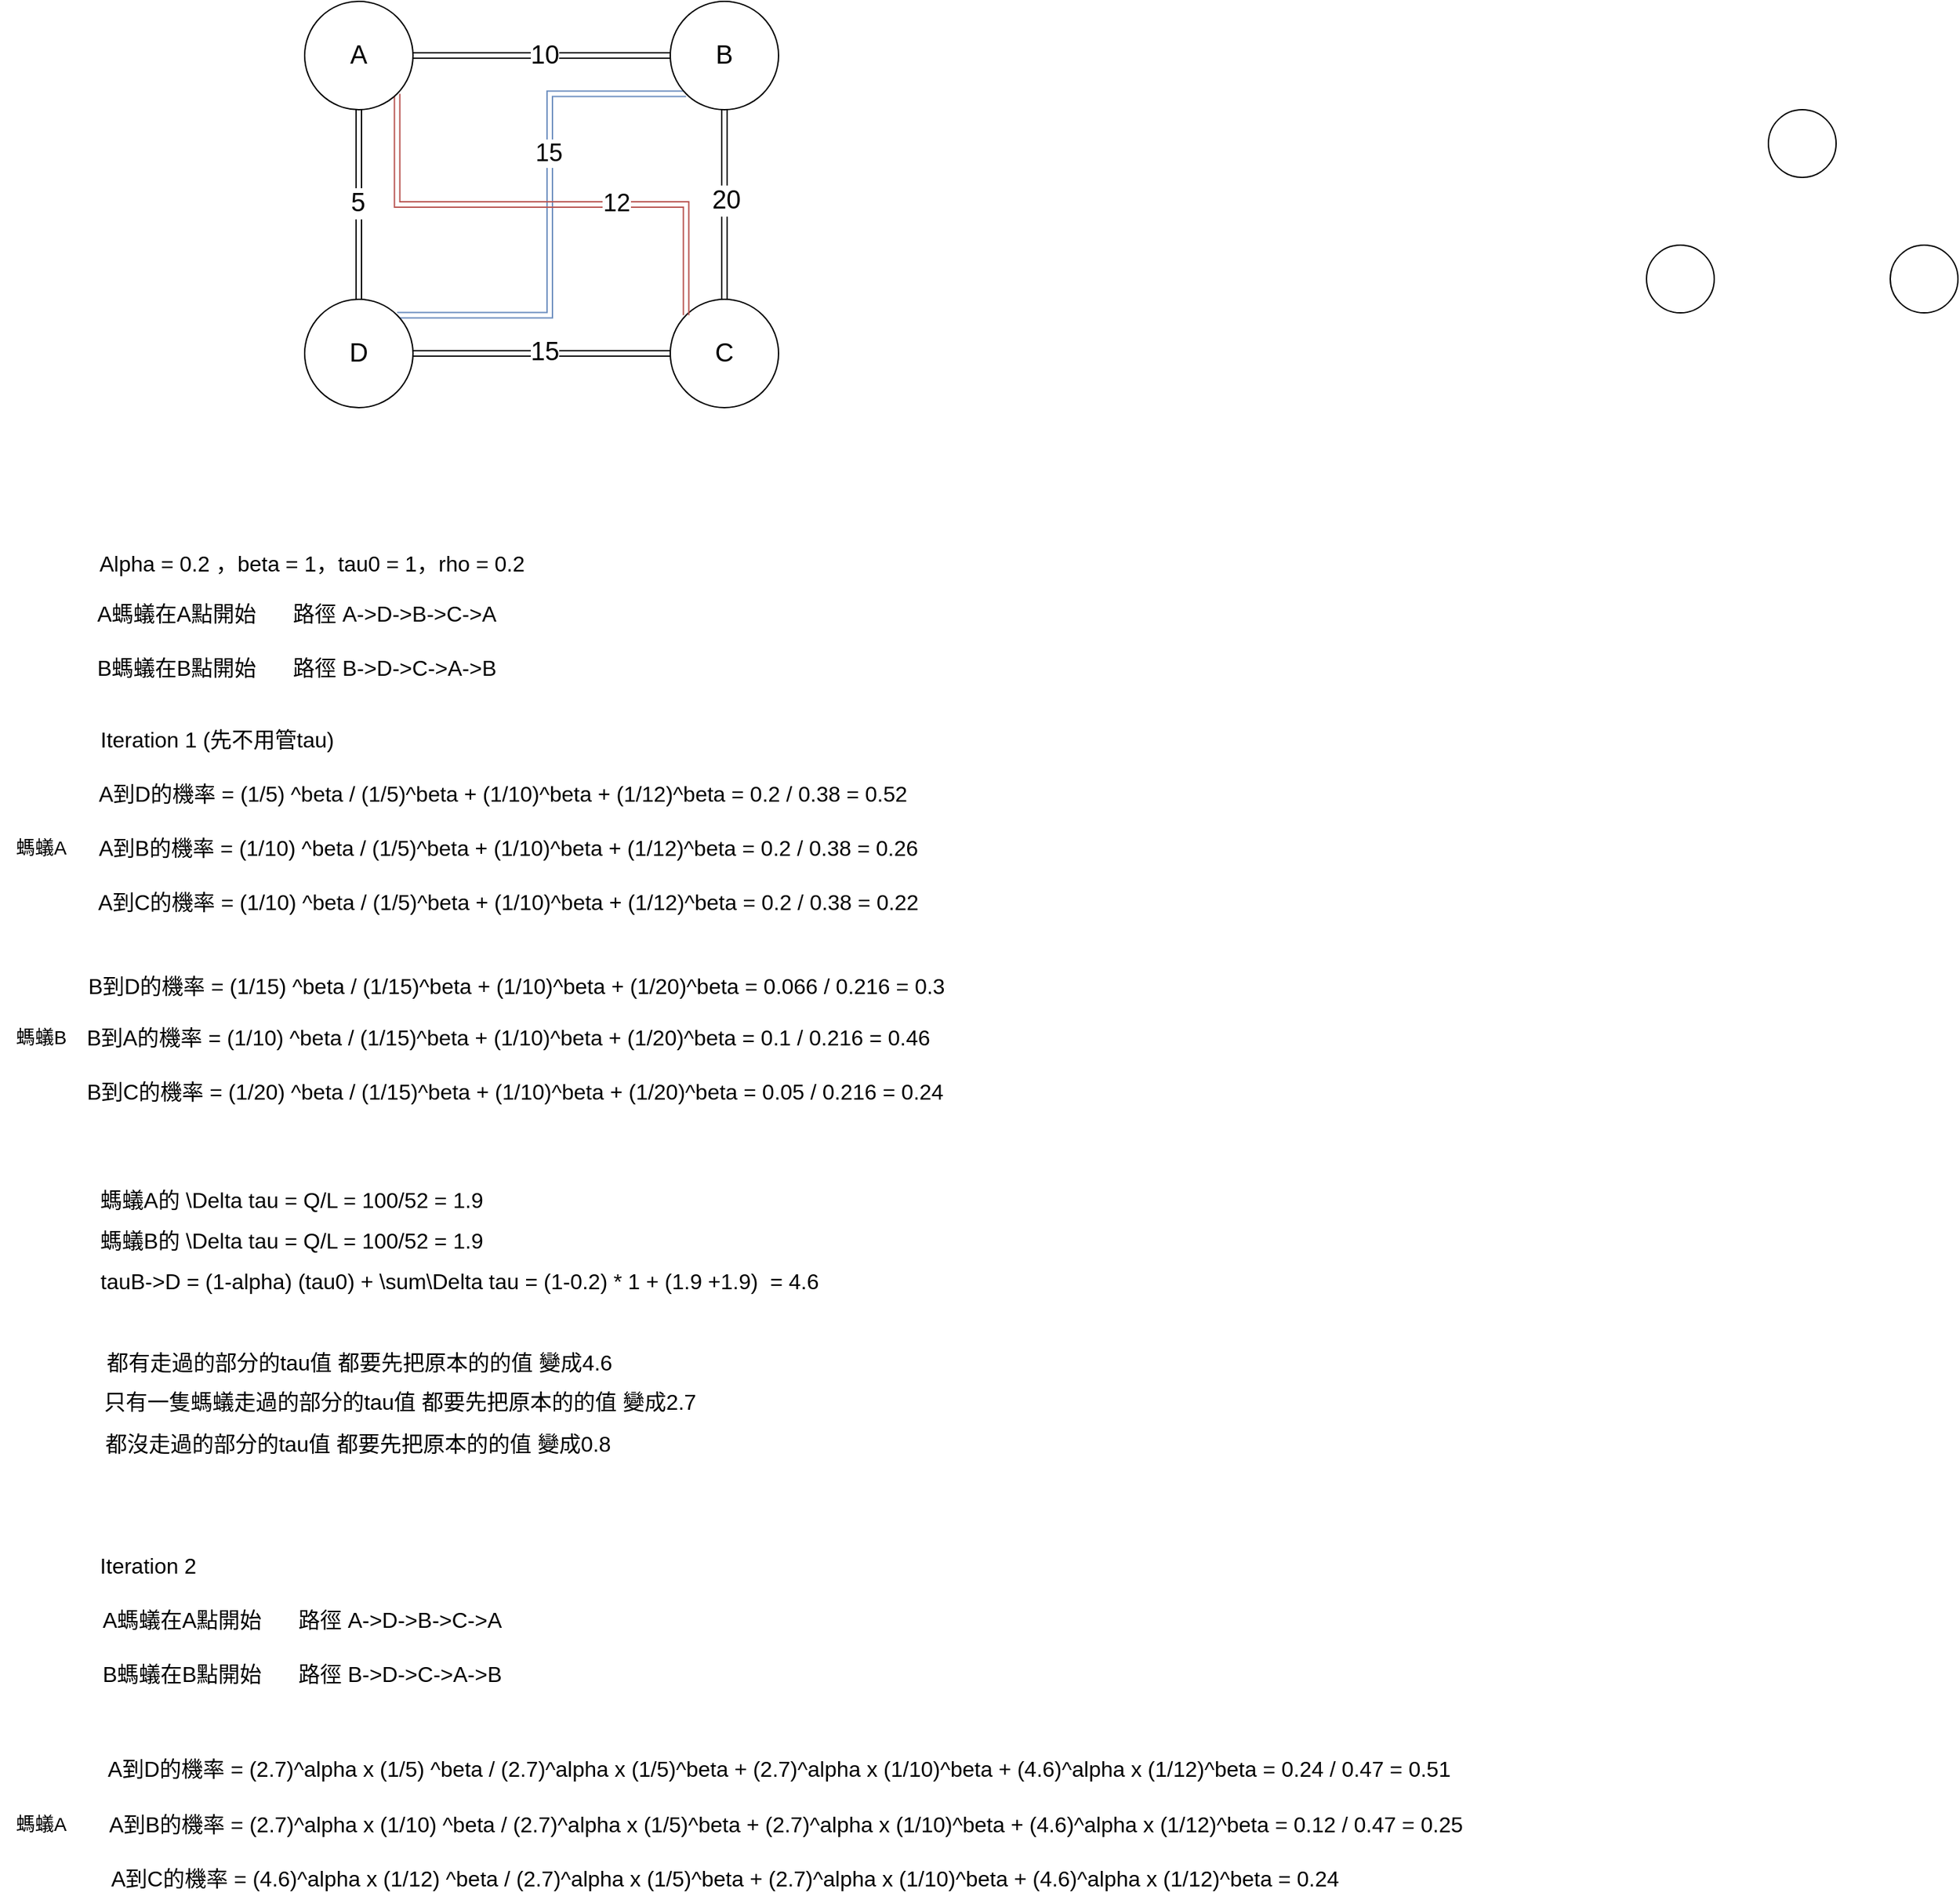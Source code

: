 <mxfile version="26.0.6">
  <diagram name="第 1 页" id="d4cBeflVY-WApsIoRnZR">
    <mxGraphModel dx="2049" dy="1054" grid="1" gridSize="10" guides="1" tooltips="1" connect="1" arrows="1" fold="1" page="1" pageScale="1" pageWidth="827" pageHeight="1169" math="0" shadow="0">
      <root>
        <mxCell id="0" />
        <mxCell id="1" parent="0" />
        <mxCell id="9OJgzU2HVm1AZTOFKFNu-5" style="edgeStyle=orthogonalEdgeStyle;rounded=0;orthogonalLoop=1;jettySize=auto;html=1;entryX=0.5;entryY=1;entryDx=0;entryDy=0;shape=link;fontSize=19;" parent="1" source="9OJgzU2HVm1AZTOFKFNu-1" target="9OJgzU2HVm1AZTOFKFNu-3" edge="1">
          <mxGeometry relative="1" as="geometry" />
        </mxCell>
        <mxCell id="9OJgzU2HVm1AZTOFKFNu-12" value="5" style="edgeLabel;html=1;align=center;verticalAlign=middle;resizable=0;points=[];fontSize=19;" parent="9OJgzU2HVm1AZTOFKFNu-5" vertex="1" connectable="0">
          <mxGeometry x="0.014" y="1" relative="1" as="geometry">
            <mxPoint as="offset" />
          </mxGeometry>
        </mxCell>
        <mxCell id="yNBhA1N7ddSj204c8lFz-22" style="edgeStyle=orthogonalEdgeStyle;rounded=0;orthogonalLoop=1;jettySize=auto;html=1;exitX=1;exitY=0;exitDx=0;exitDy=0;entryX=0;entryY=1;entryDx=0;entryDy=0;fillColor=#dae8fc;strokeColor=#6c8ebf;shape=link;" parent="1" source="9OJgzU2HVm1AZTOFKFNu-1" target="9OJgzU2HVm1AZTOFKFNu-4" edge="1">
          <mxGeometry relative="1" as="geometry">
            <Array as="points">
              <mxPoint x="420" y="382" />
              <mxPoint x="420" y="218" />
            </Array>
          </mxGeometry>
        </mxCell>
        <mxCell id="yNBhA1N7ddSj204c8lFz-23" value="&lt;font style=&quot;font-size: 18px;&quot;&gt;15&lt;/font&gt;" style="edgeLabel;html=1;align=center;verticalAlign=middle;resizable=0;points=[];" parent="yNBhA1N7ddSj204c8lFz-22" vertex="1" connectable="0">
          <mxGeometry x="0.234" y="1" relative="1" as="geometry">
            <mxPoint as="offset" />
          </mxGeometry>
        </mxCell>
        <mxCell id="9OJgzU2HVm1AZTOFKFNu-1" value="D" style="ellipse;whiteSpace=wrap;html=1;aspect=fixed;fontSize=19;" parent="1" vertex="1">
          <mxGeometry x="239" y="370" width="80" height="80" as="geometry" />
        </mxCell>
        <mxCell id="9OJgzU2HVm1AZTOFKFNu-8" style="edgeStyle=orthogonalEdgeStyle;rounded=0;orthogonalLoop=1;jettySize=auto;html=1;entryX=1;entryY=0.5;entryDx=0;entryDy=0;shape=link;fontSize=19;" parent="1" source="9OJgzU2HVm1AZTOFKFNu-2" target="9OJgzU2HVm1AZTOFKFNu-1" edge="1">
          <mxGeometry relative="1" as="geometry" />
        </mxCell>
        <mxCell id="9OJgzU2HVm1AZTOFKFNu-11" value="15" style="edgeLabel;html=1;align=center;verticalAlign=middle;resizable=0;points=[];fontSize=19;" parent="9OJgzU2HVm1AZTOFKFNu-8" vertex="1" connectable="0">
          <mxGeometry x="-0.021" y="-1" relative="1" as="geometry">
            <mxPoint as="offset" />
          </mxGeometry>
        </mxCell>
        <mxCell id="9OJgzU2HVm1AZTOFKFNu-2" value="C" style="ellipse;whiteSpace=wrap;html=1;aspect=fixed;fontSize=19;" parent="1" vertex="1">
          <mxGeometry x="509" y="370" width="80" height="80" as="geometry" />
        </mxCell>
        <mxCell id="9OJgzU2HVm1AZTOFKFNu-6" style="edgeStyle=orthogonalEdgeStyle;rounded=0;orthogonalLoop=1;jettySize=auto;html=1;entryX=0;entryY=0.5;entryDx=0;entryDy=0;shape=link;fontSize=19;" parent="1" source="9OJgzU2HVm1AZTOFKFNu-3" target="9OJgzU2HVm1AZTOFKFNu-4" edge="1">
          <mxGeometry relative="1" as="geometry" />
        </mxCell>
        <mxCell id="9OJgzU2HVm1AZTOFKFNu-9" value="10" style="edgeLabel;html=1;align=center;verticalAlign=middle;resizable=0;points=[];fontSize=19;" parent="9OJgzU2HVm1AZTOFKFNu-6" vertex="1" connectable="0">
          <mxGeometry x="0.021" relative="1" as="geometry">
            <mxPoint as="offset" />
          </mxGeometry>
        </mxCell>
        <mxCell id="yNBhA1N7ddSj204c8lFz-20" style="edgeStyle=orthogonalEdgeStyle;rounded=0;orthogonalLoop=1;jettySize=auto;html=1;exitX=1;exitY=1;exitDx=0;exitDy=0;entryX=0;entryY=0;entryDx=0;entryDy=0;fillColor=#f8cecc;strokeColor=#b85450;shape=link;" parent="1" source="9OJgzU2HVm1AZTOFKFNu-3" target="9OJgzU2HVm1AZTOFKFNu-2" edge="1">
          <mxGeometry relative="1" as="geometry">
            <Array as="points">
              <mxPoint x="307" y="300" />
              <mxPoint x="521" y="300" />
            </Array>
          </mxGeometry>
        </mxCell>
        <mxCell id="yNBhA1N7ddSj204c8lFz-21" value="12" style="edgeLabel;html=1;align=center;verticalAlign=middle;resizable=0;points=[];fontSize=18;" parent="yNBhA1N7ddSj204c8lFz-20" vertex="1" connectable="0">
          <mxGeometry x="-0.106" y="1" relative="1" as="geometry">
            <mxPoint x="75" as="offset" />
          </mxGeometry>
        </mxCell>
        <mxCell id="9OJgzU2HVm1AZTOFKFNu-3" value="A" style="ellipse;whiteSpace=wrap;html=1;aspect=fixed;fontSize=19;" parent="1" vertex="1">
          <mxGeometry x="239" y="150" width="80" height="80" as="geometry" />
        </mxCell>
        <mxCell id="9OJgzU2HVm1AZTOFKFNu-7" style="edgeStyle=orthogonalEdgeStyle;rounded=0;orthogonalLoop=1;jettySize=auto;html=1;entryX=0.5;entryY=0;entryDx=0;entryDy=0;shape=link;fontSize=19;" parent="1" source="9OJgzU2HVm1AZTOFKFNu-4" target="9OJgzU2HVm1AZTOFKFNu-2" edge="1">
          <mxGeometry relative="1" as="geometry" />
        </mxCell>
        <mxCell id="9OJgzU2HVm1AZTOFKFNu-10" value="20" style="edgeLabel;html=1;align=center;verticalAlign=middle;resizable=0;points=[];fontSize=19;" parent="9OJgzU2HVm1AZTOFKFNu-7" vertex="1" connectable="0">
          <mxGeometry x="-0.043" y="1" relative="1" as="geometry">
            <mxPoint as="offset" />
          </mxGeometry>
        </mxCell>
        <mxCell id="9OJgzU2HVm1AZTOFKFNu-4" value="B" style="ellipse;whiteSpace=wrap;html=1;aspect=fixed;fontSize=19;" parent="1" vertex="1">
          <mxGeometry x="509" y="150" width="80" height="80" as="geometry" />
        </mxCell>
        <mxCell id="9OJgzU2HVm1AZTOFKFNu-18" value="A螞蟻在A點開始" style="text;html=1;align=center;verticalAlign=middle;resizable=0;points=[];autosize=1;strokeColor=none;fillColor=none;fontSize=16;" parent="1" vertex="1">
          <mxGeometry x="74" y="587" width="140" height="30" as="geometry" />
        </mxCell>
        <mxCell id="9OJgzU2HVm1AZTOFKFNu-19" value="路徑 A-&amp;gt;D-&amp;gt;B-&amp;gt;C-&amp;gt;A" style="text;html=1;align=center;verticalAlign=middle;resizable=0;points=[];autosize=1;strokeColor=none;fillColor=none;fontSize=16;" parent="1" vertex="1">
          <mxGeometry x="220" y="587" width="170" height="30" as="geometry" />
        </mxCell>
        <mxCell id="9OJgzU2HVm1AZTOFKFNu-20" value="A到D的機率 = (1/5) ^beta / (1/5)^beta + (1/10)^beta + (1/12)^beta = 0.2 / 0.38 = 0.52" style="text;html=1;align=center;verticalAlign=middle;resizable=0;points=[];autosize=1;strokeColor=none;fillColor=none;fontSize=16;" parent="1" vertex="1">
          <mxGeometry x="75" y="720" width="620" height="30" as="geometry" />
        </mxCell>
        <mxCell id="9OJgzU2HVm1AZTOFKFNu-21" value="Alpha = 0.2 ，beta = 1，tau0 = 1，rho = 0.2" style="text;html=1;align=center;verticalAlign=middle;resizable=0;points=[];autosize=1;strokeColor=none;fillColor=none;fontSize=16;" parent="1" vertex="1">
          <mxGeometry x="74" y="550" width="340" height="30" as="geometry" />
        </mxCell>
        <mxCell id="9OJgzU2HVm1AZTOFKFNu-22" value="A到B的機率 = (1/10) ^beta / (1/5)^beta + (1/10)^beta + (1/12)^beta = 0.2 / 0.38 = 0.26" style="text;html=1;align=center;verticalAlign=middle;resizable=0;points=[];autosize=1;strokeColor=none;fillColor=none;fontSize=16;" parent="1" vertex="1">
          <mxGeometry x="74" y="760" width="630" height="30" as="geometry" />
        </mxCell>
        <mxCell id="9OJgzU2HVm1AZTOFKFNu-23" value="A到C的機率 = (1/10) ^beta / (1/5)^beta + (1/10)^beta + (1/12)^beta = 0.2 / 0.38 = 0.22" style="text;html=1;align=center;verticalAlign=middle;resizable=0;points=[];autosize=1;strokeColor=none;fillColor=none;fontSize=16;" parent="1" vertex="1">
          <mxGeometry x="74" y="800" width="630" height="30" as="geometry" />
        </mxCell>
        <mxCell id="9OJgzU2HVm1AZTOFKFNu-24" value="Iteration 1 (先不用管tau)" style="text;html=1;align=center;verticalAlign=middle;resizable=0;points=[];autosize=1;strokeColor=none;fillColor=none;fontSize=16;" parent="1" vertex="1">
          <mxGeometry x="74" y="680" width="200" height="30" as="geometry" />
        </mxCell>
        <mxCell id="9OJgzU2HVm1AZTOFKFNu-26" value="B螞蟻在B點開始" style="text;html=1;align=center;verticalAlign=middle;resizable=0;points=[];autosize=1;strokeColor=none;fillColor=none;fontSize=16;" parent="1" vertex="1">
          <mxGeometry x="74" y="627" width="140" height="30" as="geometry" />
        </mxCell>
        <mxCell id="9OJgzU2HVm1AZTOFKFNu-27" value="路徑 B-&amp;gt;D-&amp;gt;C-&amp;gt;A-&amp;gt;B" style="text;html=1;align=center;verticalAlign=middle;resizable=0;points=[];autosize=1;strokeColor=none;fillColor=none;fontSize=16;" parent="1" vertex="1">
          <mxGeometry x="220" y="627" width="170" height="30" as="geometry" />
        </mxCell>
        <mxCell id="9OJgzU2HVm1AZTOFKFNu-28" value="螞蟻A" style="text;html=1;align=center;verticalAlign=middle;resizable=0;points=[];autosize=1;strokeColor=none;fillColor=none;fontSize=14;" parent="1" vertex="1">
          <mxGeometry x="14" y="760" width="60" height="30" as="geometry" />
        </mxCell>
        <mxCell id="9OJgzU2HVm1AZTOFKFNu-29" value="B到D的機率 = (1/15) ^beta / (1/15)^beta + (1/10)^beta + (1/20)^beta = 0.066 / 0.216 = 0.3" style="text;html=1;align=center;verticalAlign=middle;resizable=0;points=[];autosize=1;strokeColor=none;fillColor=none;fontSize=16;" parent="1" vertex="1">
          <mxGeometry x="65" y="862" width="660" height="30" as="geometry" />
        </mxCell>
        <mxCell id="9OJgzU2HVm1AZTOFKFNu-30" value="B到A的機率 = (1/10) ^beta / (1/15)^beta + (1/10)^beta + (1/20)^beta&amp;nbsp;= 0.1 / 0.216&amp;nbsp;= 0.46" style="text;html=1;align=center;verticalAlign=middle;resizable=0;points=[];autosize=1;strokeColor=none;fillColor=none;fontSize=16;" parent="1" vertex="1">
          <mxGeometry x="64" y="900" width="650" height="30" as="geometry" />
        </mxCell>
        <mxCell id="9OJgzU2HVm1AZTOFKFNu-31" value="B到C的機率 = (1/20) ^beta / (1/15)^beta + (1/10)^beta + (1/20)^beta&amp;nbsp;= 0.05 / 0.216&amp;nbsp;= 0.24" style="text;html=1;align=center;verticalAlign=middle;resizable=0;points=[];autosize=1;strokeColor=none;fillColor=none;fontSize=16;" parent="1" vertex="1">
          <mxGeometry x="64" y="940" width="660" height="30" as="geometry" />
        </mxCell>
        <mxCell id="9OJgzU2HVm1AZTOFKFNu-32" value="螞蟻B" style="text;html=1;align=center;verticalAlign=middle;resizable=0;points=[];autosize=1;strokeColor=none;fillColor=none;fontSize=14;" parent="1" vertex="1">
          <mxGeometry x="14" y="900" width="60" height="30" as="geometry" />
        </mxCell>
        <mxCell id="9OJgzU2HVm1AZTOFKFNu-34" value="A到D的機率 = (2.7)^alpha x (1/5) ^beta / (2.7)^alpha x (1/5)^beta + (2.7)^alpha x&amp;nbsp;(1/10)^beta + (4.6)^alpha x&amp;nbsp;(1/12)^beta = 0.24 / 0.47 = 0.51" style="text;html=1;align=center;verticalAlign=middle;resizable=0;points=[];autosize=1;strokeColor=none;fillColor=none;fontSize=16;" parent="1" vertex="1">
          <mxGeometry x="79" y="1440" width="1020" height="30" as="geometry" />
        </mxCell>
        <mxCell id="9OJgzU2HVm1AZTOFKFNu-35" value="A到B的機率 = (2.7)^alpha x&amp;nbsp;(1/10) ^beta / (2.7)^alpha x (1/5)^beta + (2.7)^alpha x&amp;nbsp;(1/10)^beta + (4.6)^alpha x&amp;nbsp;(1/12)^beta = 0.12 / 0.47 = 0.25" style="text;html=1;align=center;verticalAlign=middle;resizable=0;points=[];autosize=1;strokeColor=none;fillColor=none;fontSize=16;" parent="1" vertex="1">
          <mxGeometry x="84" y="1481" width="1020" height="30" as="geometry" />
        </mxCell>
        <mxCell id="9OJgzU2HVm1AZTOFKFNu-36" value="A到C的機率 = (4.6)^alpha x (1/12) ^beta / (2.7)^alpha x (1/5)^beta + (2.7)^alpha x&amp;nbsp;(1/10)^beta + (4.6)^alpha x&amp;nbsp;(1/12)^beta = 0.24" style="text;html=1;align=center;verticalAlign=middle;resizable=0;points=[];autosize=1;strokeColor=none;fillColor=none;fontSize=16;" parent="1" vertex="1">
          <mxGeometry x="84" y="1521" width="930" height="30" as="geometry" />
        </mxCell>
        <mxCell id="9OJgzU2HVm1AZTOFKFNu-37" value="Iteration 2" style="text;html=1;align=center;verticalAlign=middle;resizable=0;points=[];autosize=1;strokeColor=none;fillColor=none;fontSize=16;" parent="1" vertex="1">
          <mxGeometry x="78" y="1290" width="90" height="30" as="geometry" />
        </mxCell>
        <mxCell id="9OJgzU2HVm1AZTOFKFNu-38" value="螞蟻A" style="text;html=1;align=center;verticalAlign=middle;resizable=0;points=[];autosize=1;strokeColor=none;fillColor=none;fontSize=14;" parent="1" vertex="1">
          <mxGeometry x="14" y="1481" width="60" height="30" as="geometry" />
        </mxCell>
        <mxCell id="9OJgzU2HVm1AZTOFKFNu-43" value="tauB-&amp;gt;D = (1-alpha) (tau0) + \sum\Delta tau = (1-0.2) * 1 + (1.9 +1.9)&amp;nbsp; = 4.6" style="text;html=1;align=center;verticalAlign=middle;resizable=0;points=[];autosize=1;strokeColor=none;fillColor=none;fontSize=16;" parent="1" vertex="1">
          <mxGeometry x="78" y="1080" width="550" height="30" as="geometry" />
        </mxCell>
        <mxCell id="9OJgzU2HVm1AZTOFKFNu-44" value="螞蟻A的 \Delta tau = Q/L = 100/52 = 1.9" style="text;html=1;align=center;verticalAlign=middle;resizable=0;points=[];autosize=1;strokeColor=none;fillColor=none;fontSize=16;" parent="1" vertex="1">
          <mxGeometry x="74" y="1020" width="310" height="30" as="geometry" />
        </mxCell>
        <mxCell id="9OJgzU2HVm1AZTOFKFNu-45" value="螞蟻B的 \Delta tau = Q/L = 100/52 = 1.9" style="text;html=1;align=center;verticalAlign=middle;resizable=0;points=[];autosize=1;strokeColor=none;fillColor=none;fontSize=16;" parent="1" vertex="1">
          <mxGeometry x="74" y="1050" width="310" height="30" as="geometry" />
        </mxCell>
        <mxCell id="9OJgzU2HVm1AZTOFKFNu-46" value="A螞蟻在A點開始" style="text;html=1;align=center;verticalAlign=middle;resizable=0;points=[];autosize=1;strokeColor=none;fillColor=none;fontSize=16;" parent="1" vertex="1">
          <mxGeometry x="78" y="1330" width="140" height="30" as="geometry" />
        </mxCell>
        <mxCell id="9OJgzU2HVm1AZTOFKFNu-47" value="路徑 A-&amp;gt;D-&amp;gt;B-&amp;gt;C-&amp;gt;A" style="text;html=1;align=center;verticalAlign=middle;resizable=0;points=[];autosize=1;strokeColor=none;fillColor=none;fontSize=16;" parent="1" vertex="1">
          <mxGeometry x="224" y="1330" width="170" height="30" as="geometry" />
        </mxCell>
        <mxCell id="9OJgzU2HVm1AZTOFKFNu-48" value="B螞蟻在B點開始" style="text;html=1;align=center;verticalAlign=middle;resizable=0;points=[];autosize=1;strokeColor=none;fillColor=none;fontSize=16;" parent="1" vertex="1">
          <mxGeometry x="78" y="1370" width="140" height="30" as="geometry" />
        </mxCell>
        <mxCell id="9OJgzU2HVm1AZTOFKFNu-49" value="路徑 B-&amp;gt;D-&amp;gt;C-&amp;gt;A-&amp;gt;B" style="text;html=1;align=center;verticalAlign=middle;resizable=0;points=[];autosize=1;strokeColor=none;fillColor=none;fontSize=16;" parent="1" vertex="1">
          <mxGeometry x="224" y="1370" width="170" height="30" as="geometry" />
        </mxCell>
        <mxCell id="yNBhA1N7ddSj204c8lFz-14" value="都有走過的部分的tau值 都要先把原本的的值 變成4.6" style="text;html=1;align=center;verticalAlign=middle;resizable=0;points=[];autosize=1;strokeColor=none;fillColor=none;fontSize=16;" parent="1" vertex="1">
          <mxGeometry x="79" y="1140" width="400" height="30" as="geometry" />
        </mxCell>
        <mxCell id="yNBhA1N7ddSj204c8lFz-17" value="只有一隻螞蟻走過的部分的tau值 都要先把原本的的值 變成2.7" style="text;html=1;align=center;verticalAlign=middle;resizable=0;points=[];autosize=1;strokeColor=none;fillColor=none;fontSize=16;" parent="1" vertex="1">
          <mxGeometry x="79" y="1169" width="460" height="30" as="geometry" />
        </mxCell>
        <mxCell id="yNBhA1N7ddSj204c8lFz-18" value="都沒走過的部分的tau值 都要先把原本的的值 變成0.8" style="text;html=1;align=center;verticalAlign=middle;resizable=0;points=[];autosize=1;strokeColor=none;fillColor=none;fontSize=16;" parent="1" vertex="1">
          <mxGeometry x="78" y="1200" width="400" height="30" as="geometry" />
        </mxCell>
        <mxCell id="VgpQlg5xlR8SeY96I0lQ-1" value="" style="ellipse;whiteSpace=wrap;html=1;aspect=fixed;" vertex="1" parent="1">
          <mxGeometry x="1320" y="230" width="50" height="50" as="geometry" />
        </mxCell>
        <mxCell id="VgpQlg5xlR8SeY96I0lQ-2" value="" style="ellipse;whiteSpace=wrap;html=1;aspect=fixed;" vertex="1" parent="1">
          <mxGeometry x="1230" y="330" width="50" height="50" as="geometry" />
        </mxCell>
        <mxCell id="VgpQlg5xlR8SeY96I0lQ-3" value="" style="ellipse;whiteSpace=wrap;html=1;aspect=fixed;" vertex="1" parent="1">
          <mxGeometry x="1410" y="330" width="50" height="50" as="geometry" />
        </mxCell>
      </root>
    </mxGraphModel>
  </diagram>
</mxfile>
